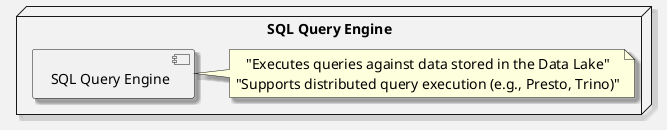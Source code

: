 ' ***********************************************************************
'  File: sql_query_engine.puml
'  Purpose: Defines a stylized SQL Query Engine component for use in 
'           architecture diagrams.
'  Usage: Include this file in the main architecture diagram to visualize 
'         the SQL Query Engine.
'  Author: Alan Szmyt
' ***********************************************************************

@startuml "SQL Query Engine Component"
skinparam backgroundColor #F2F2F2
skinparam shadowing true
skinparam defaultFontName Arial
skinparam defaultFontSize 14
skinparam defaultTextAlignment center

' SQL Query Engine Node
node "SQL Query Engine" as sql_engine {
    [<color:#336699><&server></color> SQL Query Engine]
    
    note right
    "Executes queries against data stored in the Data Lake"
    "Supports distributed query execution (e.g., Presto, Trino)"
    end note
}
@enduml
